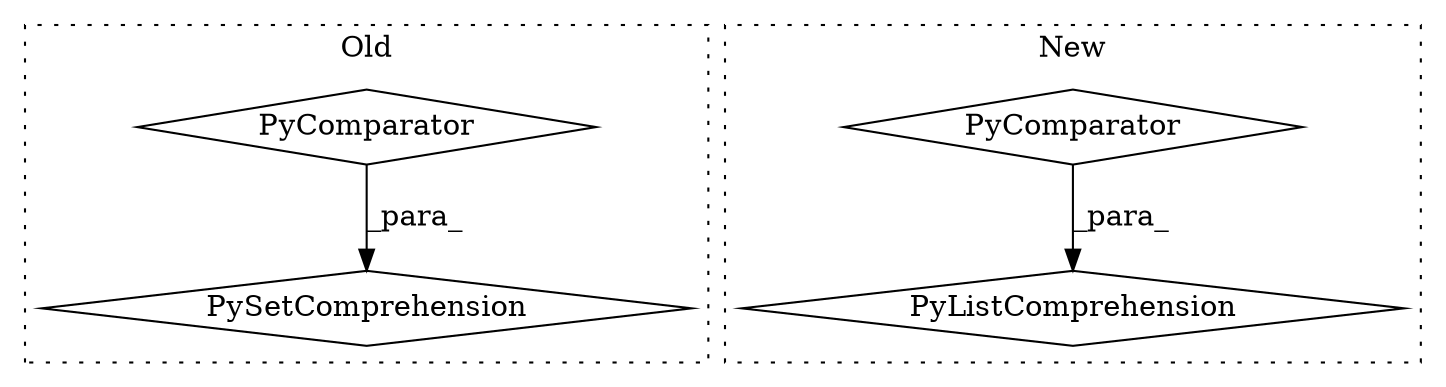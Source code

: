 digraph G {
subgraph cluster0 {
1 [label="PySetComprehension" a="111" s="5840" l="134" shape="diamond"];
3 [label="PyComparator" a="113" s="5927" l="39" shape="diamond"];
label = "Old";
style="dotted";
}
subgraph cluster1 {
2 [label="PyComparator" a="113" s="6211" l="39" shape="diamond"];
4 [label="PyListComprehension" a="109" s="6131" l="127" shape="diamond"];
label = "New";
style="dotted";
}
2 -> 4 [label="_para_"];
3 -> 1 [label="_para_"];
}